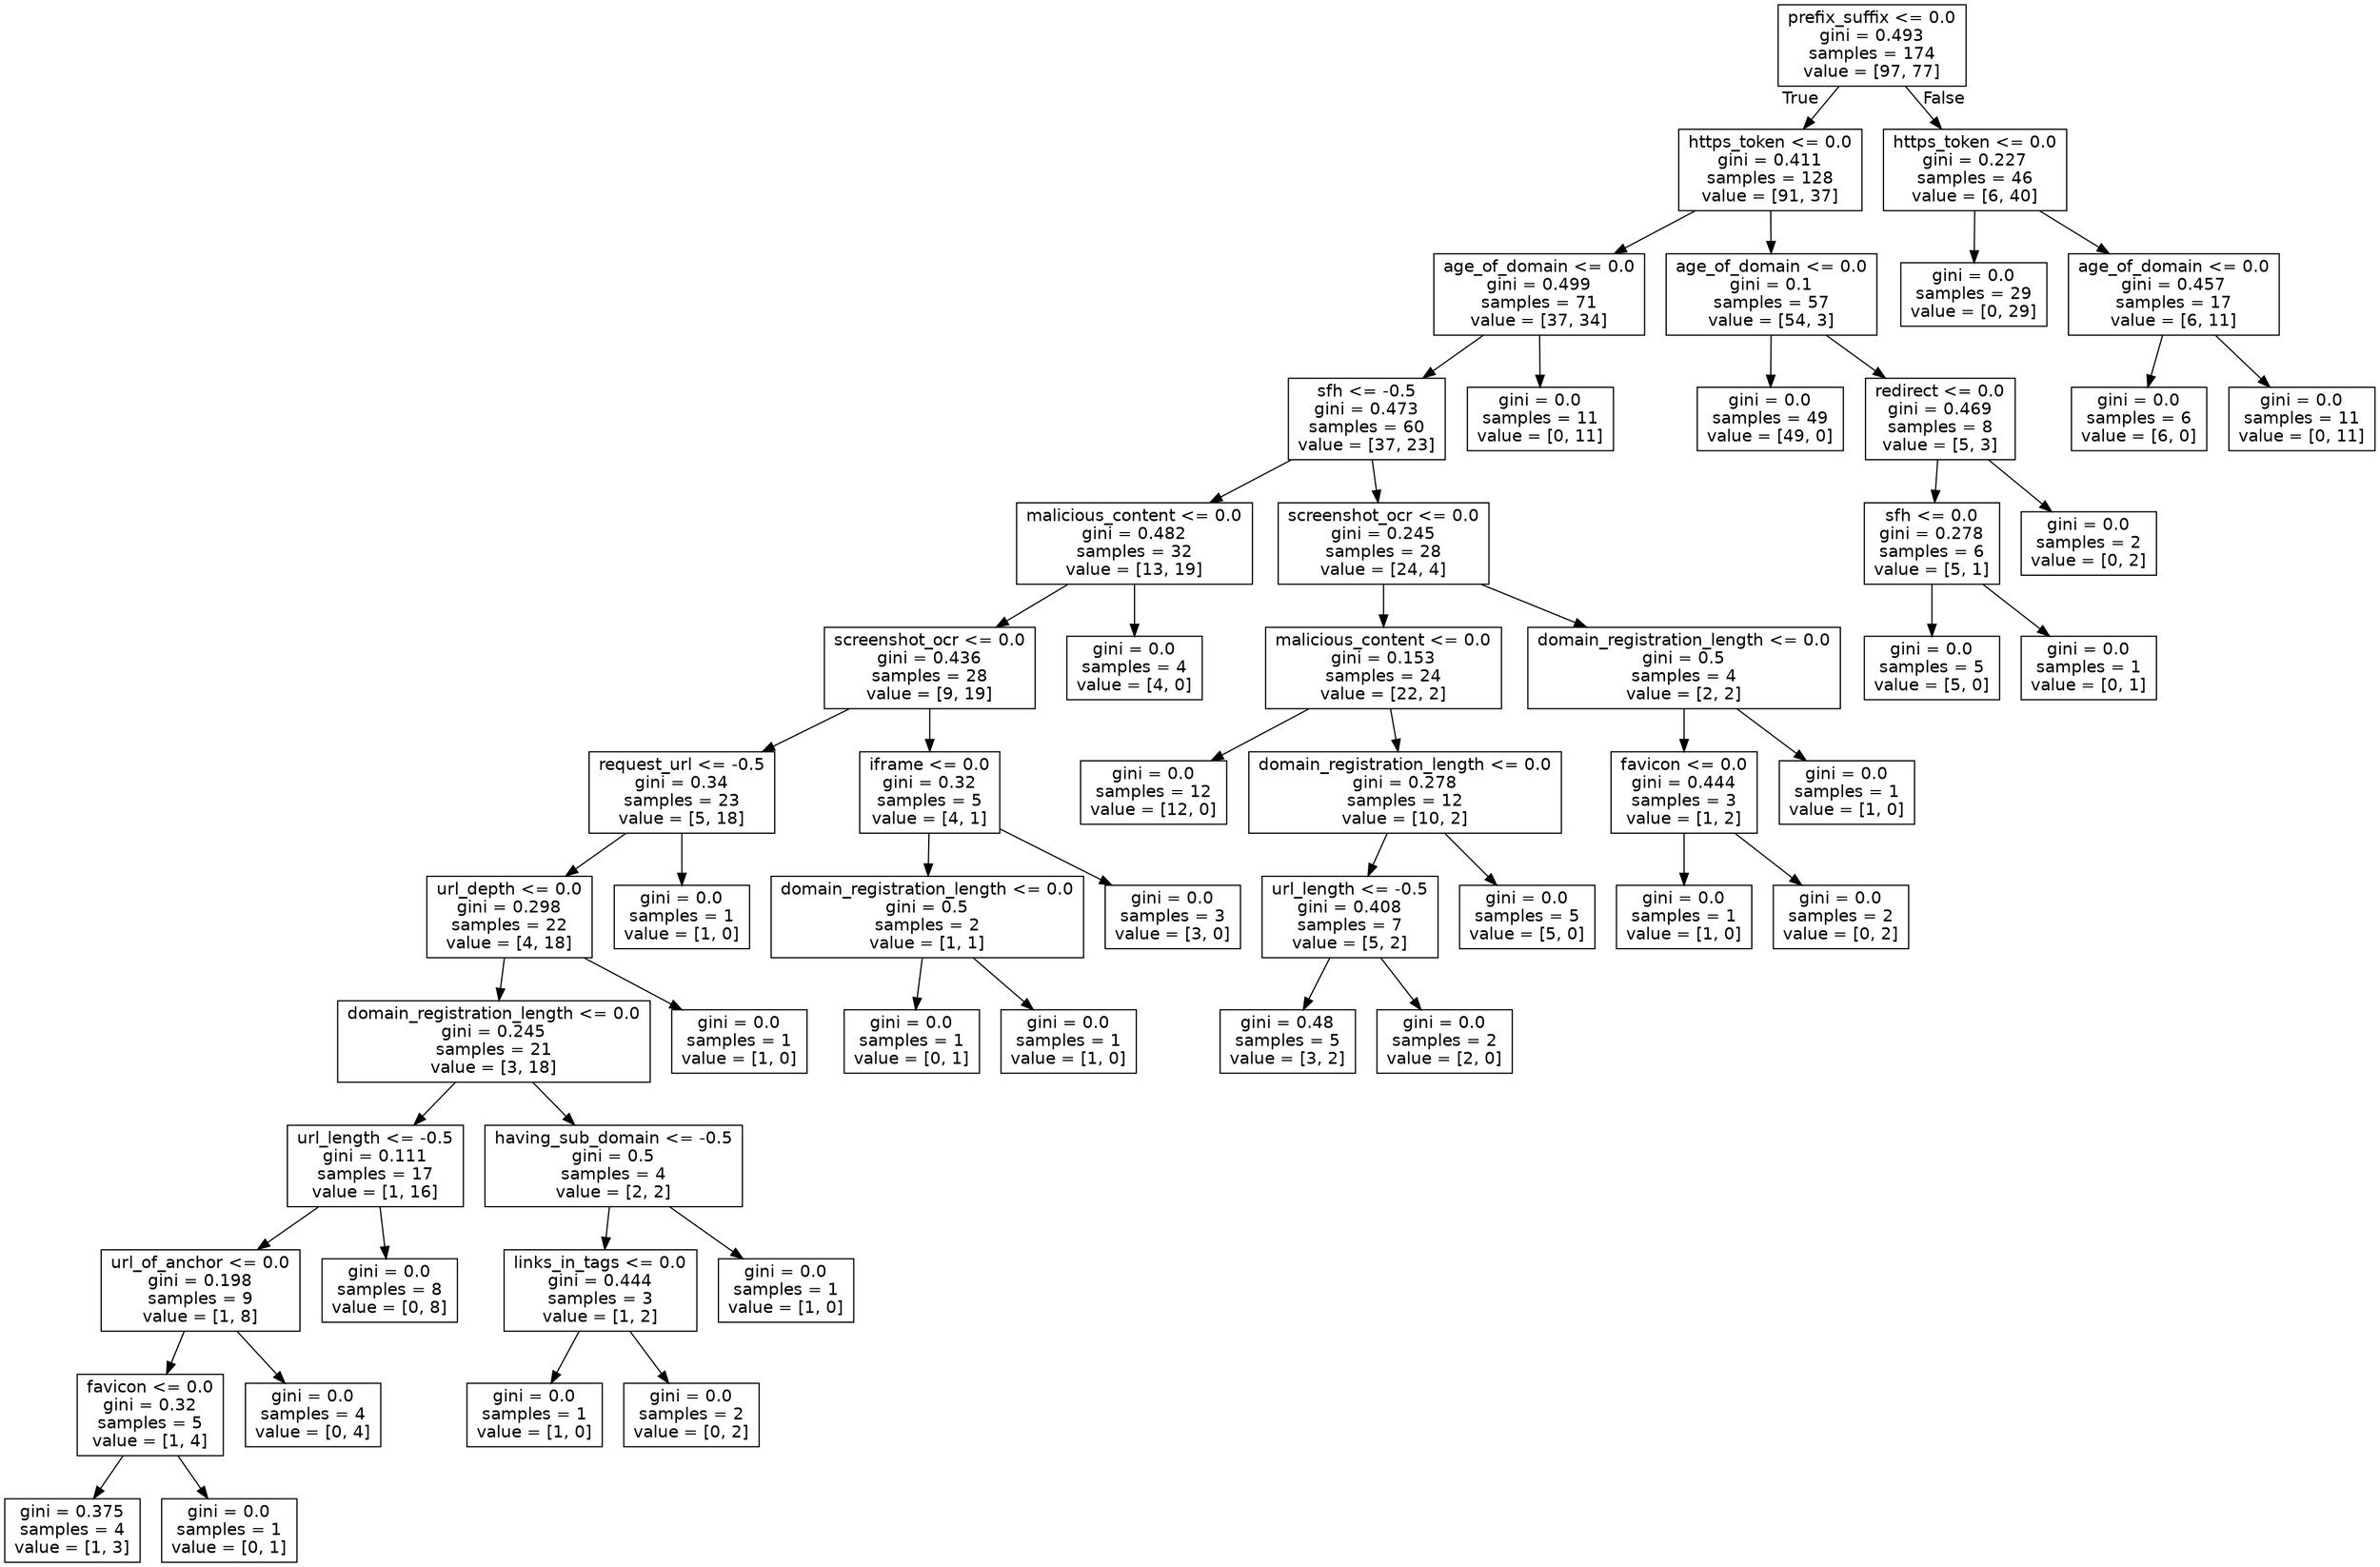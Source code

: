 digraph Tree {
node [shape=box, fontname="helvetica"] ;
edge [fontname="helvetica"] ;
0 [label="prefix_suffix <= 0.0\ngini = 0.493\nsamples = 174\nvalue = [97, 77]"] ;
1 [label="https_token <= 0.0\ngini = 0.411\nsamples = 128\nvalue = [91, 37]"] ;
0 -> 1 [labeldistance=2.5, labelangle=45, headlabel="True"] ;
2 [label="age_of_domain <= 0.0\ngini = 0.499\nsamples = 71\nvalue = [37, 34]"] ;
1 -> 2 ;
3 [label="sfh <= -0.5\ngini = 0.473\nsamples = 60\nvalue = [37, 23]"] ;
2 -> 3 ;
4 [label="malicious_content <= 0.0\ngini = 0.482\nsamples = 32\nvalue = [13, 19]"] ;
3 -> 4 ;
5 [label="screenshot_ocr <= 0.0\ngini = 0.436\nsamples = 28\nvalue = [9, 19]"] ;
4 -> 5 ;
6 [label="request_url <= -0.5\ngini = 0.34\nsamples = 23\nvalue = [5, 18]"] ;
5 -> 6 ;
7 [label="url_depth <= 0.0\ngini = 0.298\nsamples = 22\nvalue = [4, 18]"] ;
6 -> 7 ;
8 [label="domain_registration_length <= 0.0\ngini = 0.245\nsamples = 21\nvalue = [3, 18]"] ;
7 -> 8 ;
9 [label="url_length <= -0.5\ngini = 0.111\nsamples = 17\nvalue = [1, 16]"] ;
8 -> 9 ;
10 [label="url_of_anchor <= 0.0\ngini = 0.198\nsamples = 9\nvalue = [1, 8]"] ;
9 -> 10 ;
11 [label="favicon <= 0.0\ngini = 0.32\nsamples = 5\nvalue = [1, 4]"] ;
10 -> 11 ;
12 [label="gini = 0.375\nsamples = 4\nvalue = [1, 3]"] ;
11 -> 12 ;
13 [label="gini = 0.0\nsamples = 1\nvalue = [0, 1]"] ;
11 -> 13 ;
14 [label="gini = 0.0\nsamples = 4\nvalue = [0, 4]"] ;
10 -> 14 ;
15 [label="gini = 0.0\nsamples = 8\nvalue = [0, 8]"] ;
9 -> 15 ;
16 [label="having_sub_domain <= -0.5\ngini = 0.5\nsamples = 4\nvalue = [2, 2]"] ;
8 -> 16 ;
17 [label="links_in_tags <= 0.0\ngini = 0.444\nsamples = 3\nvalue = [1, 2]"] ;
16 -> 17 ;
18 [label="gini = 0.0\nsamples = 1\nvalue = [1, 0]"] ;
17 -> 18 ;
19 [label="gini = 0.0\nsamples = 2\nvalue = [0, 2]"] ;
17 -> 19 ;
20 [label="gini = 0.0\nsamples = 1\nvalue = [1, 0]"] ;
16 -> 20 ;
21 [label="gini = 0.0\nsamples = 1\nvalue = [1, 0]"] ;
7 -> 21 ;
22 [label="gini = 0.0\nsamples = 1\nvalue = [1, 0]"] ;
6 -> 22 ;
23 [label="iframe <= 0.0\ngini = 0.32\nsamples = 5\nvalue = [4, 1]"] ;
5 -> 23 ;
24 [label="domain_registration_length <= 0.0\ngini = 0.5\nsamples = 2\nvalue = [1, 1]"] ;
23 -> 24 ;
25 [label="gini = 0.0\nsamples = 1\nvalue = [0, 1]"] ;
24 -> 25 ;
26 [label="gini = 0.0\nsamples = 1\nvalue = [1, 0]"] ;
24 -> 26 ;
27 [label="gini = 0.0\nsamples = 3\nvalue = [3, 0]"] ;
23 -> 27 ;
28 [label="gini = 0.0\nsamples = 4\nvalue = [4, 0]"] ;
4 -> 28 ;
29 [label="screenshot_ocr <= 0.0\ngini = 0.245\nsamples = 28\nvalue = [24, 4]"] ;
3 -> 29 ;
30 [label="malicious_content <= 0.0\ngini = 0.153\nsamples = 24\nvalue = [22, 2]"] ;
29 -> 30 ;
31 [label="gini = 0.0\nsamples = 12\nvalue = [12, 0]"] ;
30 -> 31 ;
32 [label="domain_registration_length <= 0.0\ngini = 0.278\nsamples = 12\nvalue = [10, 2]"] ;
30 -> 32 ;
33 [label="url_length <= -0.5\ngini = 0.408\nsamples = 7\nvalue = [5, 2]"] ;
32 -> 33 ;
34 [label="gini = 0.48\nsamples = 5\nvalue = [3, 2]"] ;
33 -> 34 ;
35 [label="gini = 0.0\nsamples = 2\nvalue = [2, 0]"] ;
33 -> 35 ;
36 [label="gini = 0.0\nsamples = 5\nvalue = [5, 0]"] ;
32 -> 36 ;
37 [label="domain_registration_length <= 0.0\ngini = 0.5\nsamples = 4\nvalue = [2, 2]"] ;
29 -> 37 ;
38 [label="favicon <= 0.0\ngini = 0.444\nsamples = 3\nvalue = [1, 2]"] ;
37 -> 38 ;
39 [label="gini = 0.0\nsamples = 1\nvalue = [1, 0]"] ;
38 -> 39 ;
40 [label="gini = 0.0\nsamples = 2\nvalue = [0, 2]"] ;
38 -> 40 ;
41 [label="gini = 0.0\nsamples = 1\nvalue = [1, 0]"] ;
37 -> 41 ;
42 [label="gini = 0.0\nsamples = 11\nvalue = [0, 11]"] ;
2 -> 42 ;
43 [label="age_of_domain <= 0.0\ngini = 0.1\nsamples = 57\nvalue = [54, 3]"] ;
1 -> 43 ;
44 [label="gini = 0.0\nsamples = 49\nvalue = [49, 0]"] ;
43 -> 44 ;
45 [label="redirect <= 0.0\ngini = 0.469\nsamples = 8\nvalue = [5, 3]"] ;
43 -> 45 ;
46 [label="sfh <= 0.0\ngini = 0.278\nsamples = 6\nvalue = [5, 1]"] ;
45 -> 46 ;
47 [label="gini = 0.0\nsamples = 5\nvalue = [5, 0]"] ;
46 -> 47 ;
48 [label="gini = 0.0\nsamples = 1\nvalue = [0, 1]"] ;
46 -> 48 ;
49 [label="gini = 0.0\nsamples = 2\nvalue = [0, 2]"] ;
45 -> 49 ;
50 [label="https_token <= 0.0\ngini = 0.227\nsamples = 46\nvalue = [6, 40]"] ;
0 -> 50 [labeldistance=2.5, labelangle=-45, headlabel="False"] ;
51 [label="gini = 0.0\nsamples = 29\nvalue = [0, 29]"] ;
50 -> 51 ;
52 [label="age_of_domain <= 0.0\ngini = 0.457\nsamples = 17\nvalue = [6, 11]"] ;
50 -> 52 ;
53 [label="gini = 0.0\nsamples = 6\nvalue = [6, 0]"] ;
52 -> 53 ;
54 [label="gini = 0.0\nsamples = 11\nvalue = [0, 11]"] ;
52 -> 54 ;
}